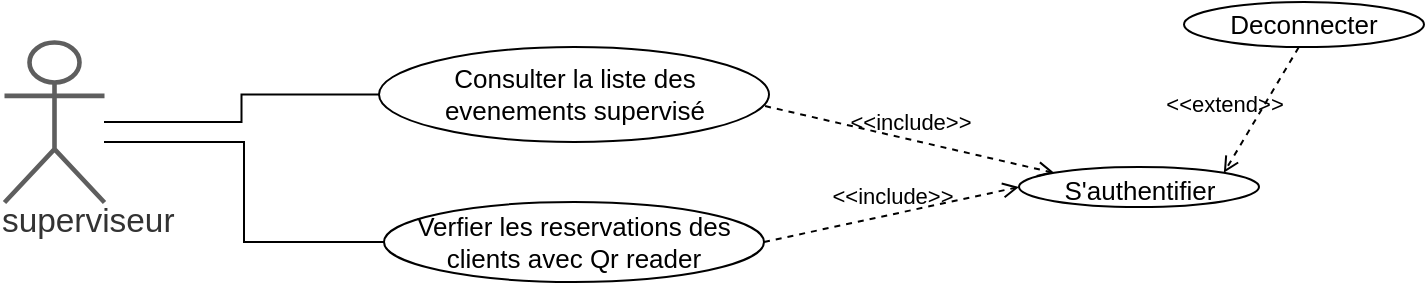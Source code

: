 <mxfile version="20.8.20" type="github">
  <diagram name="Page-1" id="QaAVnieUUXBiS1ZqtGDE">
    <mxGraphModel dx="3391" dy="2801" grid="1" gridSize="10" guides="1" tooltips="1" connect="1" arrows="1" fold="1" page="1" pageScale="1" pageWidth="1169" pageHeight="827" math="0" shadow="0">
      <root>
        <mxCell id="0" />
        <mxCell id="1" parent="0" />
        <mxCell id="i5s40QyI9Gly42XplSTK-2" value="superviseur" style="html=1;overflow=block;blockSpacing=1;shape=umlActor;labelPosition=center;verticalLabelPosition=bottom;verticalAlign=top;whiteSpace=nowrap;fontSize=16.7;fontColor=#333333;align=center;spacing=0;strokeColor=#5e5e5e;strokeOpacity=100;rounded=1;absoluteArcSize=1;arcSize=9;strokeWidth=2.3;lucidId=wAitfE4UTxwo;" parent="1" vertex="1">
          <mxGeometry x="-1060" y="-1510" width="50" height="80" as="geometry" />
        </mxCell>
        <mxCell id="i5s40QyI9Gly42XplSTK-11" style="edgeStyle=orthogonalEdgeStyle;rounded=0;orthogonalLoop=1;jettySize=auto;html=1;exitX=0;exitY=0.5;exitDx=0;exitDy=0;endArrow=none;endFill=0;" parent="1" source="i5s40QyI9Gly42XplSTK-4" target="i5s40QyI9Gly42XplSTK-2" edge="1">
          <mxGeometry relative="1" as="geometry" />
        </mxCell>
        <mxCell id="i5s40QyI9Gly42XplSTK-4" value="Consulter la liste des evenements supervisé" style="html=1;overflow=block;blockSpacing=1;whiteSpace=wrap;ellipse;fontSize=13;spacing=3.8;strokeColor=default;strokeOpacity=100;rounded=1;absoluteArcSize=1;arcSize=9;strokeWidth=1;lucidId=eDitzyq0~7Tt;" parent="1" vertex="1">
          <mxGeometry x="-872.5" y="-1507.5" width="195" height="47.5" as="geometry" />
        </mxCell>
        <mxCell id="i5s40QyI9Gly42XplSTK-12" style="edgeStyle=orthogonalEdgeStyle;rounded=0;orthogonalLoop=1;jettySize=auto;html=1;endArrow=none;endFill=0;" parent="1" source="i5s40QyI9Gly42XplSTK-5" edge="1">
          <mxGeometry relative="1" as="geometry">
            <mxPoint x="-1010" y="-1460" as="targetPoint" />
            <Array as="points">
              <mxPoint x="-940" y="-1410" />
              <mxPoint x="-940" y="-1460" />
            </Array>
          </mxGeometry>
        </mxCell>
        <mxCell id="i5s40QyI9Gly42XplSTK-5" value="Verfier les reservations des clients avec Qr reader" style="html=1;overflow=block;blockSpacing=1;whiteSpace=wrap;ellipse;fontSize=13;spacing=3.8;strokeColor=default;strokeOpacity=100;rounded=1;absoluteArcSize=1;arcSize=9;strokeWidth=1;lucidId=tDitnoB0Gj56;" parent="1" vertex="1">
          <mxGeometry x="-870" y="-1430" width="190" height="40" as="geometry" />
        </mxCell>
        <mxCell id="i5s40QyI9Gly42XplSTK-6" value="S&#39;authentifier" style="html=1;overflow=block;blockSpacing=1;whiteSpace=wrap;ellipse;fontSize=13;spacing=3.8;strokeColor=default;strokeOpacity=100;rounded=1;absoluteArcSize=1;arcSize=9;strokeWidth=1;lucidId=XvitAHHM73nt;" parent="1" vertex="1">
          <mxGeometry x="-552.5" y="-1447.5" width="120" height="20" as="geometry" />
        </mxCell>
        <mxCell id="i5s40QyI9Gly42XplSTK-7" value="Deconnecter" style="html=1;overflow=block;blockSpacing=1;whiteSpace=wrap;ellipse;fontSize=13;spacing=3.8;strokeColor=default;strokeOpacity=100;rounded=1;absoluteArcSize=1;arcSize=9;strokeWidth=1;lucidId=XvitmW9DInrr;" parent="1" vertex="1">
          <mxGeometry x="-470" y="-1530" width="120" height="22.5" as="geometry" />
        </mxCell>
        <mxCell id="i5s40QyI9Gly42XplSTK-8" value="&amp;lt;&amp;lt;include&amp;gt;&amp;gt;" style="html=1;verticalAlign=bottom;labelBackgroundColor=none;endArrow=open;endFill=0;dashed=1;rounded=0;entryX=0;entryY=0;entryDx=0;entryDy=0;exitX=0.99;exitY=0.622;exitDx=0;exitDy=0;exitPerimeter=0;strokeColor=default;strokeWidth=1;" parent="1" source="i5s40QyI9Gly42XplSTK-4" target="i5s40QyI9Gly42XplSTK-6" edge="1">
          <mxGeometry width="160" relative="1" as="geometry">
            <mxPoint x="-672.5" y="-1437.5" as="sourcePoint" />
            <mxPoint x="-507.5" y="-1447.5" as="targetPoint" />
          </mxGeometry>
        </mxCell>
        <mxCell id="i5s40QyI9Gly42XplSTK-9" value="&amp;lt;&amp;lt;include&amp;gt;&amp;gt;" style="html=1;verticalAlign=bottom;labelBackgroundColor=none;endArrow=open;endFill=0;dashed=1;rounded=0;entryX=0;entryY=0.5;entryDx=0;entryDy=0;exitX=1;exitY=0.5;exitDx=0;exitDy=0;strokeColor=default;strokeWidth=1;" parent="1" source="i5s40QyI9Gly42XplSTK-5" target="i5s40QyI9Gly42XplSTK-6" edge="1">
          <mxGeometry width="160" relative="1" as="geometry">
            <mxPoint x="-617.5" y="-1307.5" as="sourcePoint" />
            <mxPoint x="-457.5" y="-1318.33" as="targetPoint" />
          </mxGeometry>
        </mxCell>
        <mxCell id="i5s40QyI9Gly42XplSTK-10" value="&amp;lt;&amp;lt;extend&amp;gt;&amp;gt;" style="html=1;verticalAlign=bottom;labelBackgroundColor=none;endArrow=open;endFill=0;dashed=1;rounded=0;entryX=1;entryY=0;entryDx=0;entryDy=0;strokeColor=default;strokeWidth=1;exitX=0.478;exitY=1.007;exitDx=0;exitDy=0;exitPerimeter=0;" parent="1" source="i5s40QyI9Gly42XplSTK-7" target="i5s40QyI9Gly42XplSTK-6" edge="1">
          <mxGeometry x="0.401" y="-13" width="160" relative="1" as="geometry">
            <mxPoint x="-412" y="-1490" as="sourcePoint" />
            <mxPoint x="12.5" y="-1337.5" as="targetPoint" />
            <mxPoint as="offset" />
          </mxGeometry>
        </mxCell>
      </root>
    </mxGraphModel>
  </diagram>
</mxfile>

